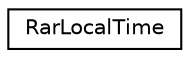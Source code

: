 digraph "Graphical Class Hierarchy"
{
 // LATEX_PDF_SIZE
  edge [fontname="Helvetica",fontsize="10",labelfontname="Helvetica",labelfontsize="10"];
  node [fontname="Helvetica",fontsize="10",shape=record];
  rankdir="LR";
  Node0 [label="RarLocalTime",height=0.2,width=0.4,color="black", fillcolor="white", style="filled",URL="$structRarLocalTime.html",tooltip=" "];
}

